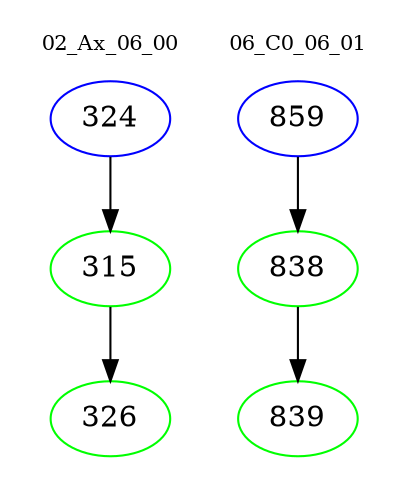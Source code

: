 digraph{
subgraph cluster_0 {
color = white
label = "02_Ax_06_00";
fontsize=10;
T0_324 [label="324", color="blue"]
T0_324 -> T0_315 [color="black"]
T0_315 [label="315", color="green"]
T0_315 -> T0_326 [color="black"]
T0_326 [label="326", color="green"]
}
subgraph cluster_1 {
color = white
label = "06_C0_06_01";
fontsize=10;
T1_859 [label="859", color="blue"]
T1_859 -> T1_838 [color="black"]
T1_838 [label="838", color="green"]
T1_838 -> T1_839 [color="black"]
T1_839 [label="839", color="green"]
}
}
